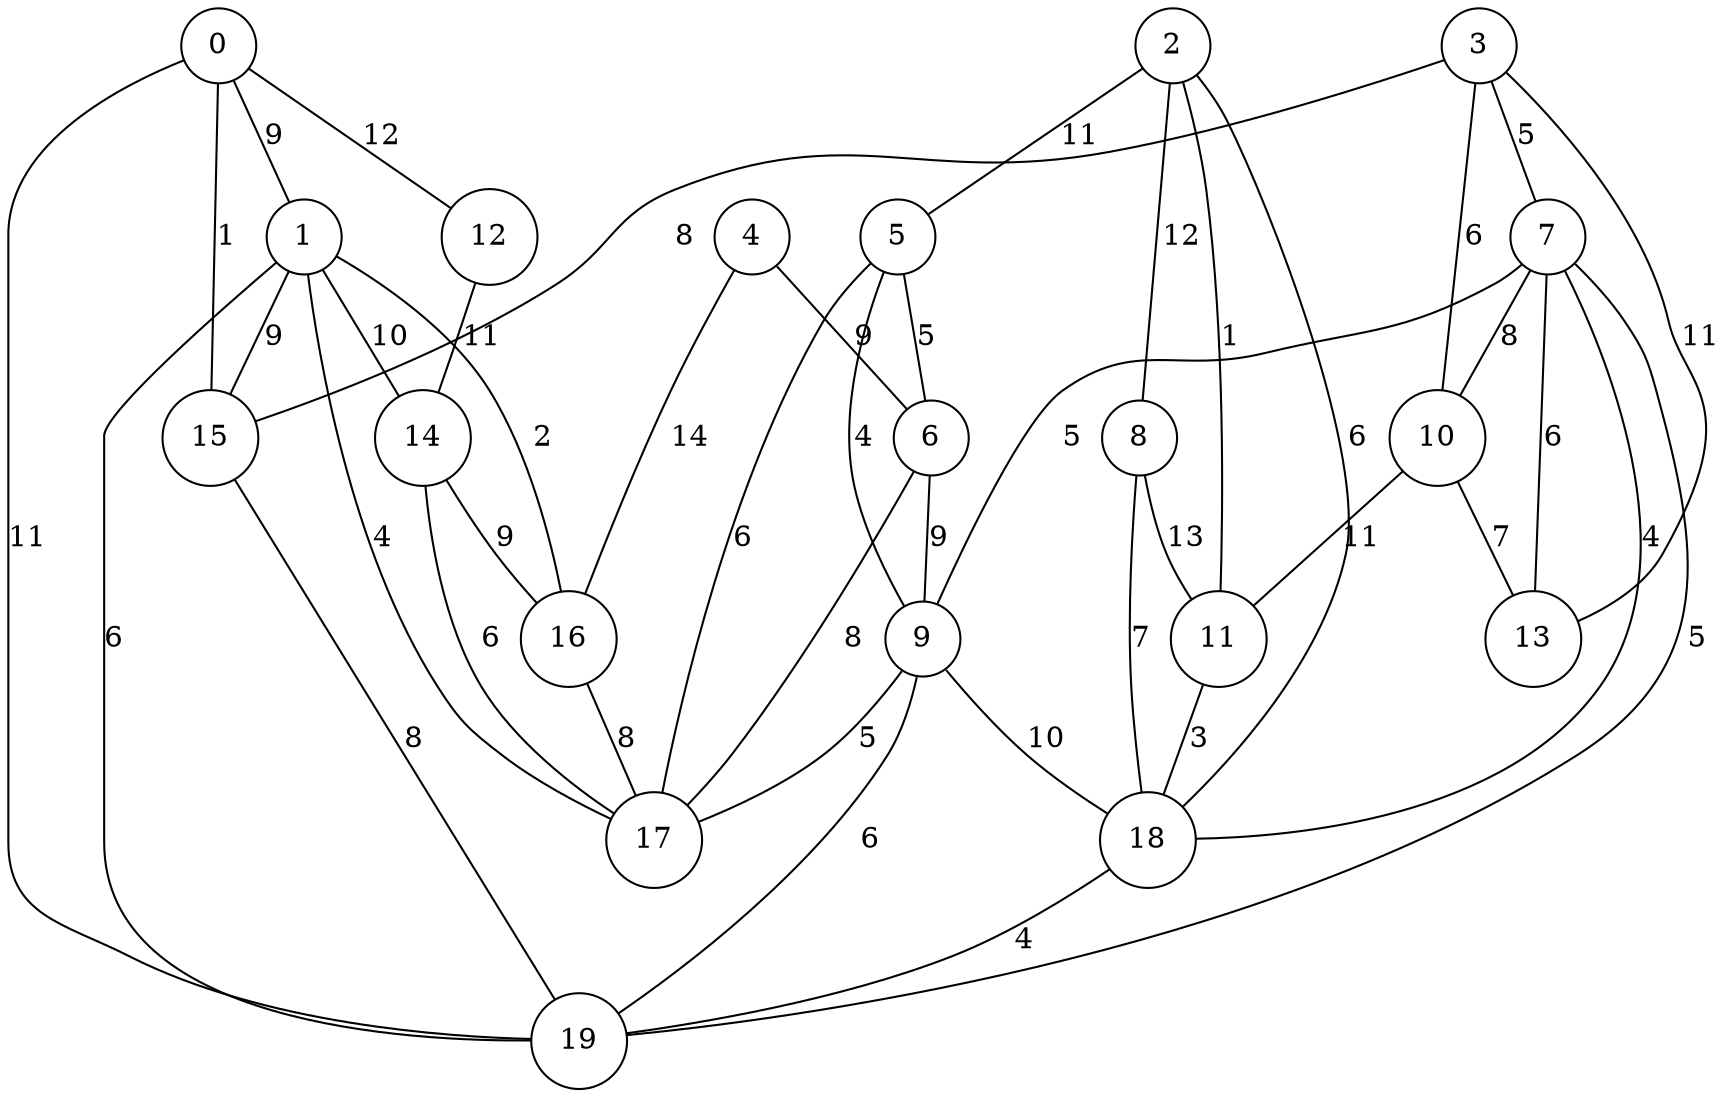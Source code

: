 graph qubit_interaction_graph {
    node [shape=circle];
    0 -- 1 [label=9];
    0 -- 19 [label=11];
    0 -- 12 [label=12];
    0 -- 15 [label=1];
    1 -- 14 [label=10];
    1 -- 19 [label=6];
    1 -- 17 [label=4];
    1 -- 15 [label=9];
    1 -- 16 [label=2];
    2 -- 5 [label=11];
    2 -- 8 [label=12];
    2 -- 18 [label=6];
    2 -- 11 [label=1];
    3 -- 13 [label=11];
    3 -- 15 [label=8];
    3 -- 10 [label=6];
    3 -- 7 [label=5];
    4 -- 16 [label=14];
    4 -- 6 [label=9];
    5 -- 6 [label=5];
    5 -- 17 [label=6];
    5 -- 9 [label=4];
    6 -- 9 [label=9];
    6 -- 17 [label=8];
    7 -- 10 [label=8];
    7 -- 9 [label=5];
    7 -- 13 [label=6];
    7 -- 19 [label=5];
    7 -- 18 [label=4];
    8 -- 11 [label=13];
    8 -- 18 [label=7];
    9 -- 18 [label=10];
    9 -- 17 [label=5];
    9 -- 19 [label=6];
    10 -- 11 [label=11];
    10 -- 13 [label=7];
    11 -- 18 [label=3];
    12 -- 14 [label=11];
    14 -- 16 [label=9];
    14 -- 17 [label=6];
    15 -- 19 [label=8];
    16 -- 17 [label=8];
    18 -- 19 [label=4];
}